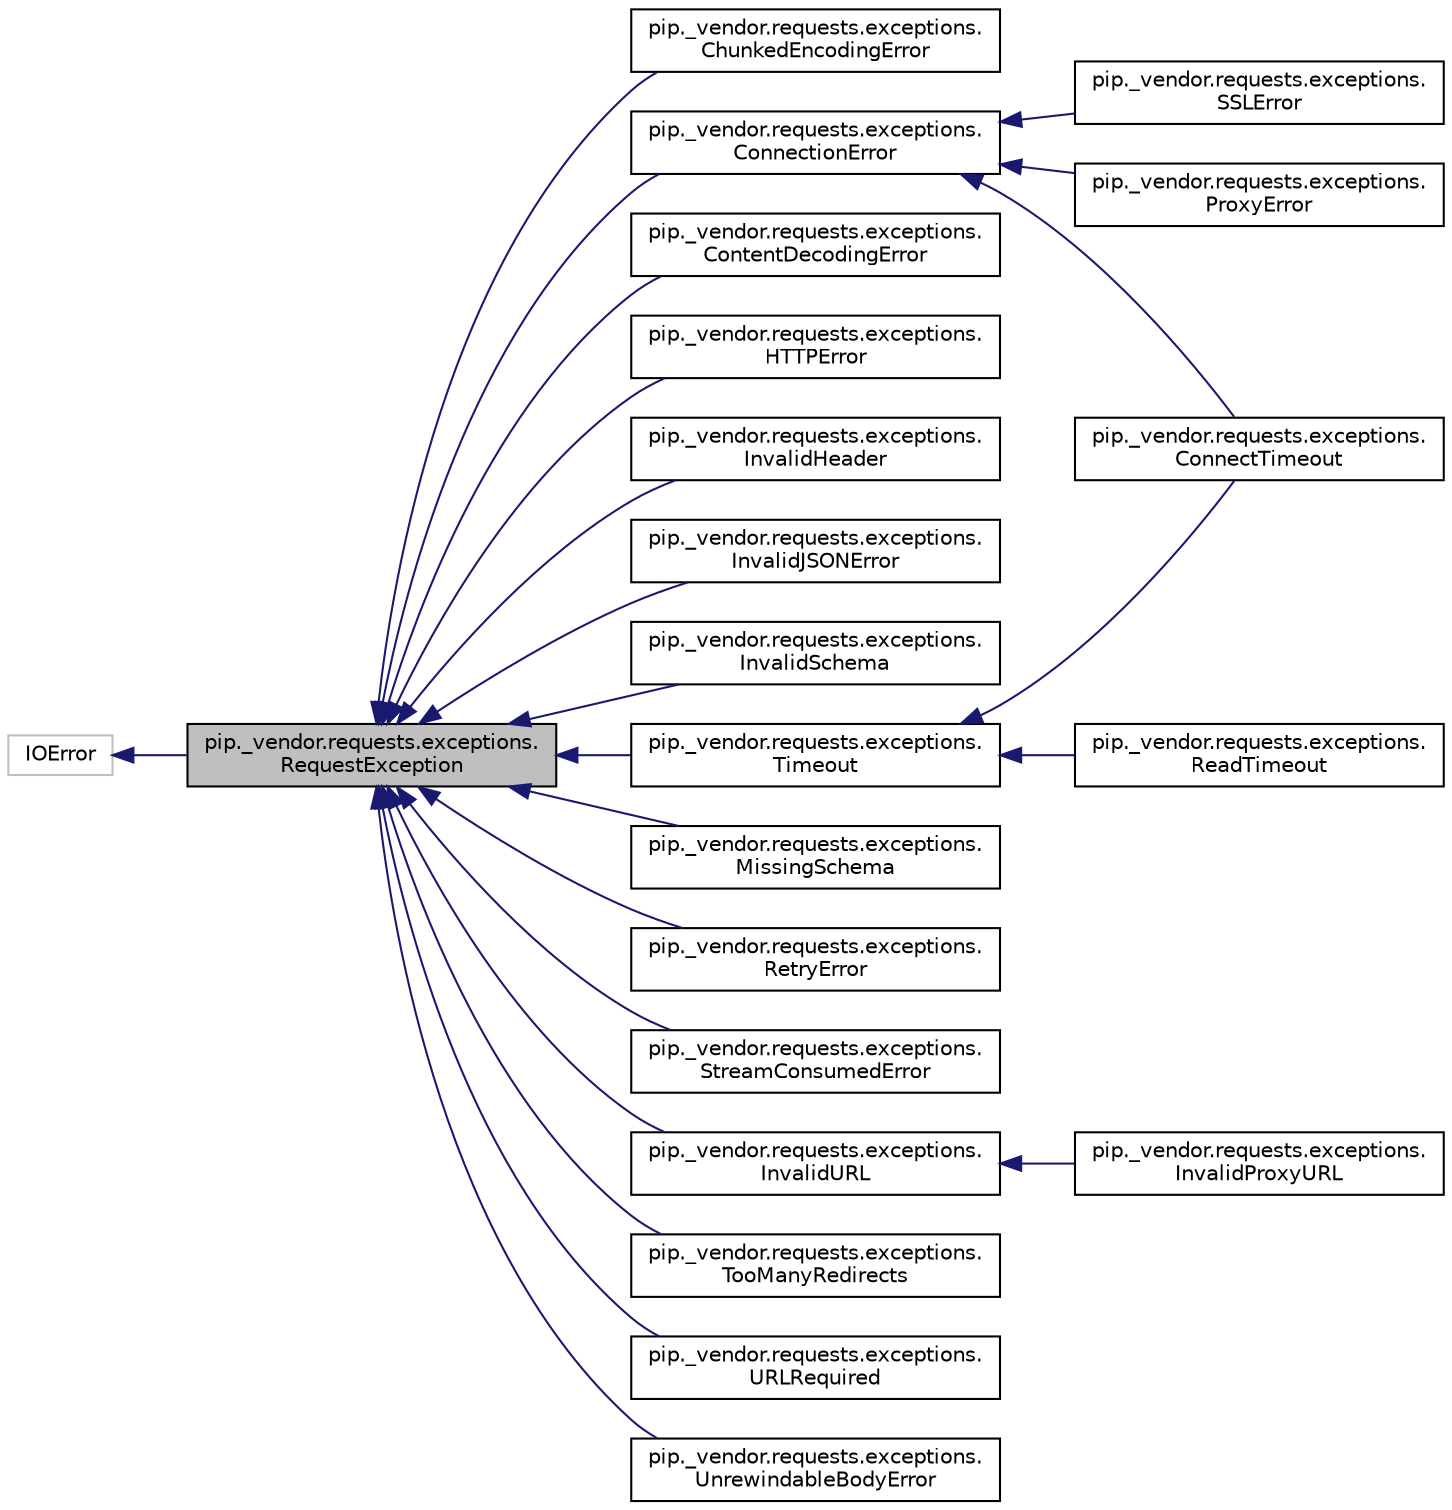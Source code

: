 digraph "pip._vendor.requests.exceptions.RequestException"
{
 // LATEX_PDF_SIZE
  edge [fontname="Helvetica",fontsize="10",labelfontname="Helvetica",labelfontsize="10"];
  node [fontname="Helvetica",fontsize="10",shape=record];
  rankdir="LR";
  Node1 [label="pip._vendor.requests.exceptions.\lRequestException",height=0.2,width=0.4,color="black", fillcolor="grey75", style="filled", fontcolor="black",tooltip=" "];
  Node2 -> Node1 [dir="back",color="midnightblue",fontsize="10",style="solid",fontname="Helvetica"];
  Node2 [label="IOError",height=0.2,width=0.4,color="grey75", fillcolor="white", style="filled",tooltip=" "];
  Node1 -> Node3 [dir="back",color="midnightblue",fontsize="10",style="solid",fontname="Helvetica"];
  Node3 [label="pip._vendor.requests.exceptions.\lChunkedEncodingError",height=0.2,width=0.4,color="black", fillcolor="white", style="filled",URL="$d4/d92/classpip_1_1__vendor_1_1requests_1_1exceptions_1_1_chunked_encoding_error.html",tooltip=" "];
  Node1 -> Node4 [dir="back",color="midnightblue",fontsize="10",style="solid",fontname="Helvetica"];
  Node4 [label="pip._vendor.requests.exceptions.\lConnectionError",height=0.2,width=0.4,color="black", fillcolor="white", style="filled",URL="$d8/dd6/classpip_1_1__vendor_1_1requests_1_1exceptions_1_1_connection_error.html",tooltip=" "];
  Node4 -> Node5 [dir="back",color="midnightblue",fontsize="10",style="solid",fontname="Helvetica"];
  Node5 [label="pip._vendor.requests.exceptions.\lConnectTimeout",height=0.2,width=0.4,color="black", fillcolor="white", style="filled",URL="$d8/d11/classpip_1_1__vendor_1_1requests_1_1exceptions_1_1_connect_timeout.html",tooltip=" "];
  Node4 -> Node6 [dir="back",color="midnightblue",fontsize="10",style="solid",fontname="Helvetica"];
  Node6 [label="pip._vendor.requests.exceptions.\lProxyError",height=0.2,width=0.4,color="black", fillcolor="white", style="filled",URL="$de/db1/classpip_1_1__vendor_1_1requests_1_1exceptions_1_1_proxy_error.html",tooltip=" "];
  Node4 -> Node7 [dir="back",color="midnightblue",fontsize="10",style="solid",fontname="Helvetica"];
  Node7 [label="pip._vendor.requests.exceptions.\lSSLError",height=0.2,width=0.4,color="black", fillcolor="white", style="filled",URL="$dd/dc5/classpip_1_1__vendor_1_1requests_1_1exceptions_1_1_s_s_l_error.html",tooltip=" "];
  Node1 -> Node8 [dir="back",color="midnightblue",fontsize="10",style="solid",fontname="Helvetica"];
  Node8 [label="pip._vendor.requests.exceptions.\lContentDecodingError",height=0.2,width=0.4,color="black", fillcolor="white", style="filled",URL="$d0/daf/classpip_1_1__vendor_1_1requests_1_1exceptions_1_1_content_decoding_error.html",tooltip=" "];
  Node1 -> Node9 [dir="back",color="midnightblue",fontsize="10",style="solid",fontname="Helvetica"];
  Node9 [label="pip._vendor.requests.exceptions.\lHTTPError",height=0.2,width=0.4,color="black", fillcolor="white", style="filled",URL="$d0/d0c/classpip_1_1__vendor_1_1requests_1_1exceptions_1_1_h_t_t_p_error.html",tooltip=" "];
  Node1 -> Node10 [dir="back",color="midnightblue",fontsize="10",style="solid",fontname="Helvetica"];
  Node10 [label="pip._vendor.requests.exceptions.\lInvalidHeader",height=0.2,width=0.4,color="black", fillcolor="white", style="filled",URL="$d6/daa/classpip_1_1__vendor_1_1requests_1_1exceptions_1_1_invalid_header.html",tooltip=" "];
  Node1 -> Node11 [dir="back",color="midnightblue",fontsize="10",style="solid",fontname="Helvetica"];
  Node11 [label="pip._vendor.requests.exceptions.\lInvalidJSONError",height=0.2,width=0.4,color="black", fillcolor="white", style="filled",URL="$d2/dfa/classpip_1_1__vendor_1_1requests_1_1exceptions_1_1_invalid_j_s_o_n_error.html",tooltip=" "];
  Node1 -> Node12 [dir="back",color="midnightblue",fontsize="10",style="solid",fontname="Helvetica"];
  Node12 [label="pip._vendor.requests.exceptions.\lInvalidSchema",height=0.2,width=0.4,color="black", fillcolor="white", style="filled",URL="$d6/d80/classpip_1_1__vendor_1_1requests_1_1exceptions_1_1_invalid_schema.html",tooltip=" "];
  Node1 -> Node13 [dir="back",color="midnightblue",fontsize="10",style="solid",fontname="Helvetica"];
  Node13 [label="pip._vendor.requests.exceptions.\lInvalidURL",height=0.2,width=0.4,color="black", fillcolor="white", style="filled",URL="$df/d98/classpip_1_1__vendor_1_1requests_1_1exceptions_1_1_invalid_u_r_l.html",tooltip=" "];
  Node13 -> Node14 [dir="back",color="midnightblue",fontsize="10",style="solid",fontname="Helvetica"];
  Node14 [label="pip._vendor.requests.exceptions.\lInvalidProxyURL",height=0.2,width=0.4,color="black", fillcolor="white", style="filled",URL="$d7/dcc/classpip_1_1__vendor_1_1requests_1_1exceptions_1_1_invalid_proxy_u_r_l.html",tooltip=" "];
  Node1 -> Node15 [dir="back",color="midnightblue",fontsize="10",style="solid",fontname="Helvetica"];
  Node15 [label="pip._vendor.requests.exceptions.\lMissingSchema",height=0.2,width=0.4,color="black", fillcolor="white", style="filled",URL="$d6/dae/classpip_1_1__vendor_1_1requests_1_1exceptions_1_1_missing_schema.html",tooltip=" "];
  Node1 -> Node16 [dir="back",color="midnightblue",fontsize="10",style="solid",fontname="Helvetica"];
  Node16 [label="pip._vendor.requests.exceptions.\lRetryError",height=0.2,width=0.4,color="black", fillcolor="white", style="filled",URL="$df/d86/classpip_1_1__vendor_1_1requests_1_1exceptions_1_1_retry_error.html",tooltip=" "];
  Node1 -> Node17 [dir="back",color="midnightblue",fontsize="10",style="solid",fontname="Helvetica"];
  Node17 [label="pip._vendor.requests.exceptions.\lStreamConsumedError",height=0.2,width=0.4,color="black", fillcolor="white", style="filled",URL="$da/d46/classpip_1_1__vendor_1_1requests_1_1exceptions_1_1_stream_consumed_error.html",tooltip=" "];
  Node1 -> Node18 [dir="back",color="midnightblue",fontsize="10",style="solid",fontname="Helvetica"];
  Node18 [label="pip._vendor.requests.exceptions.\lTimeout",height=0.2,width=0.4,color="black", fillcolor="white", style="filled",URL="$d2/df9/classpip_1_1__vendor_1_1requests_1_1exceptions_1_1_timeout.html",tooltip=" "];
  Node18 -> Node5 [dir="back",color="midnightblue",fontsize="10",style="solid",fontname="Helvetica"];
  Node18 -> Node19 [dir="back",color="midnightblue",fontsize="10",style="solid",fontname="Helvetica"];
  Node19 [label="pip._vendor.requests.exceptions.\lReadTimeout",height=0.2,width=0.4,color="black", fillcolor="white", style="filled",URL="$d3/d03/classpip_1_1__vendor_1_1requests_1_1exceptions_1_1_read_timeout.html",tooltip=" "];
  Node1 -> Node20 [dir="back",color="midnightblue",fontsize="10",style="solid",fontname="Helvetica"];
  Node20 [label="pip._vendor.requests.exceptions.\lTooManyRedirects",height=0.2,width=0.4,color="black", fillcolor="white", style="filled",URL="$d0/dc6/classpip_1_1__vendor_1_1requests_1_1exceptions_1_1_too_many_redirects.html",tooltip=" "];
  Node1 -> Node21 [dir="back",color="midnightblue",fontsize="10",style="solid",fontname="Helvetica"];
  Node21 [label="pip._vendor.requests.exceptions.\lURLRequired",height=0.2,width=0.4,color="black", fillcolor="white", style="filled",URL="$de/dc3/classpip_1_1__vendor_1_1requests_1_1exceptions_1_1_u_r_l_required.html",tooltip=" "];
  Node1 -> Node22 [dir="back",color="midnightblue",fontsize="10",style="solid",fontname="Helvetica"];
  Node22 [label="pip._vendor.requests.exceptions.\lUnrewindableBodyError",height=0.2,width=0.4,color="black", fillcolor="white", style="filled",URL="$d3/dc2/classpip_1_1__vendor_1_1requests_1_1exceptions_1_1_unrewindable_body_error.html",tooltip=" "];
}
